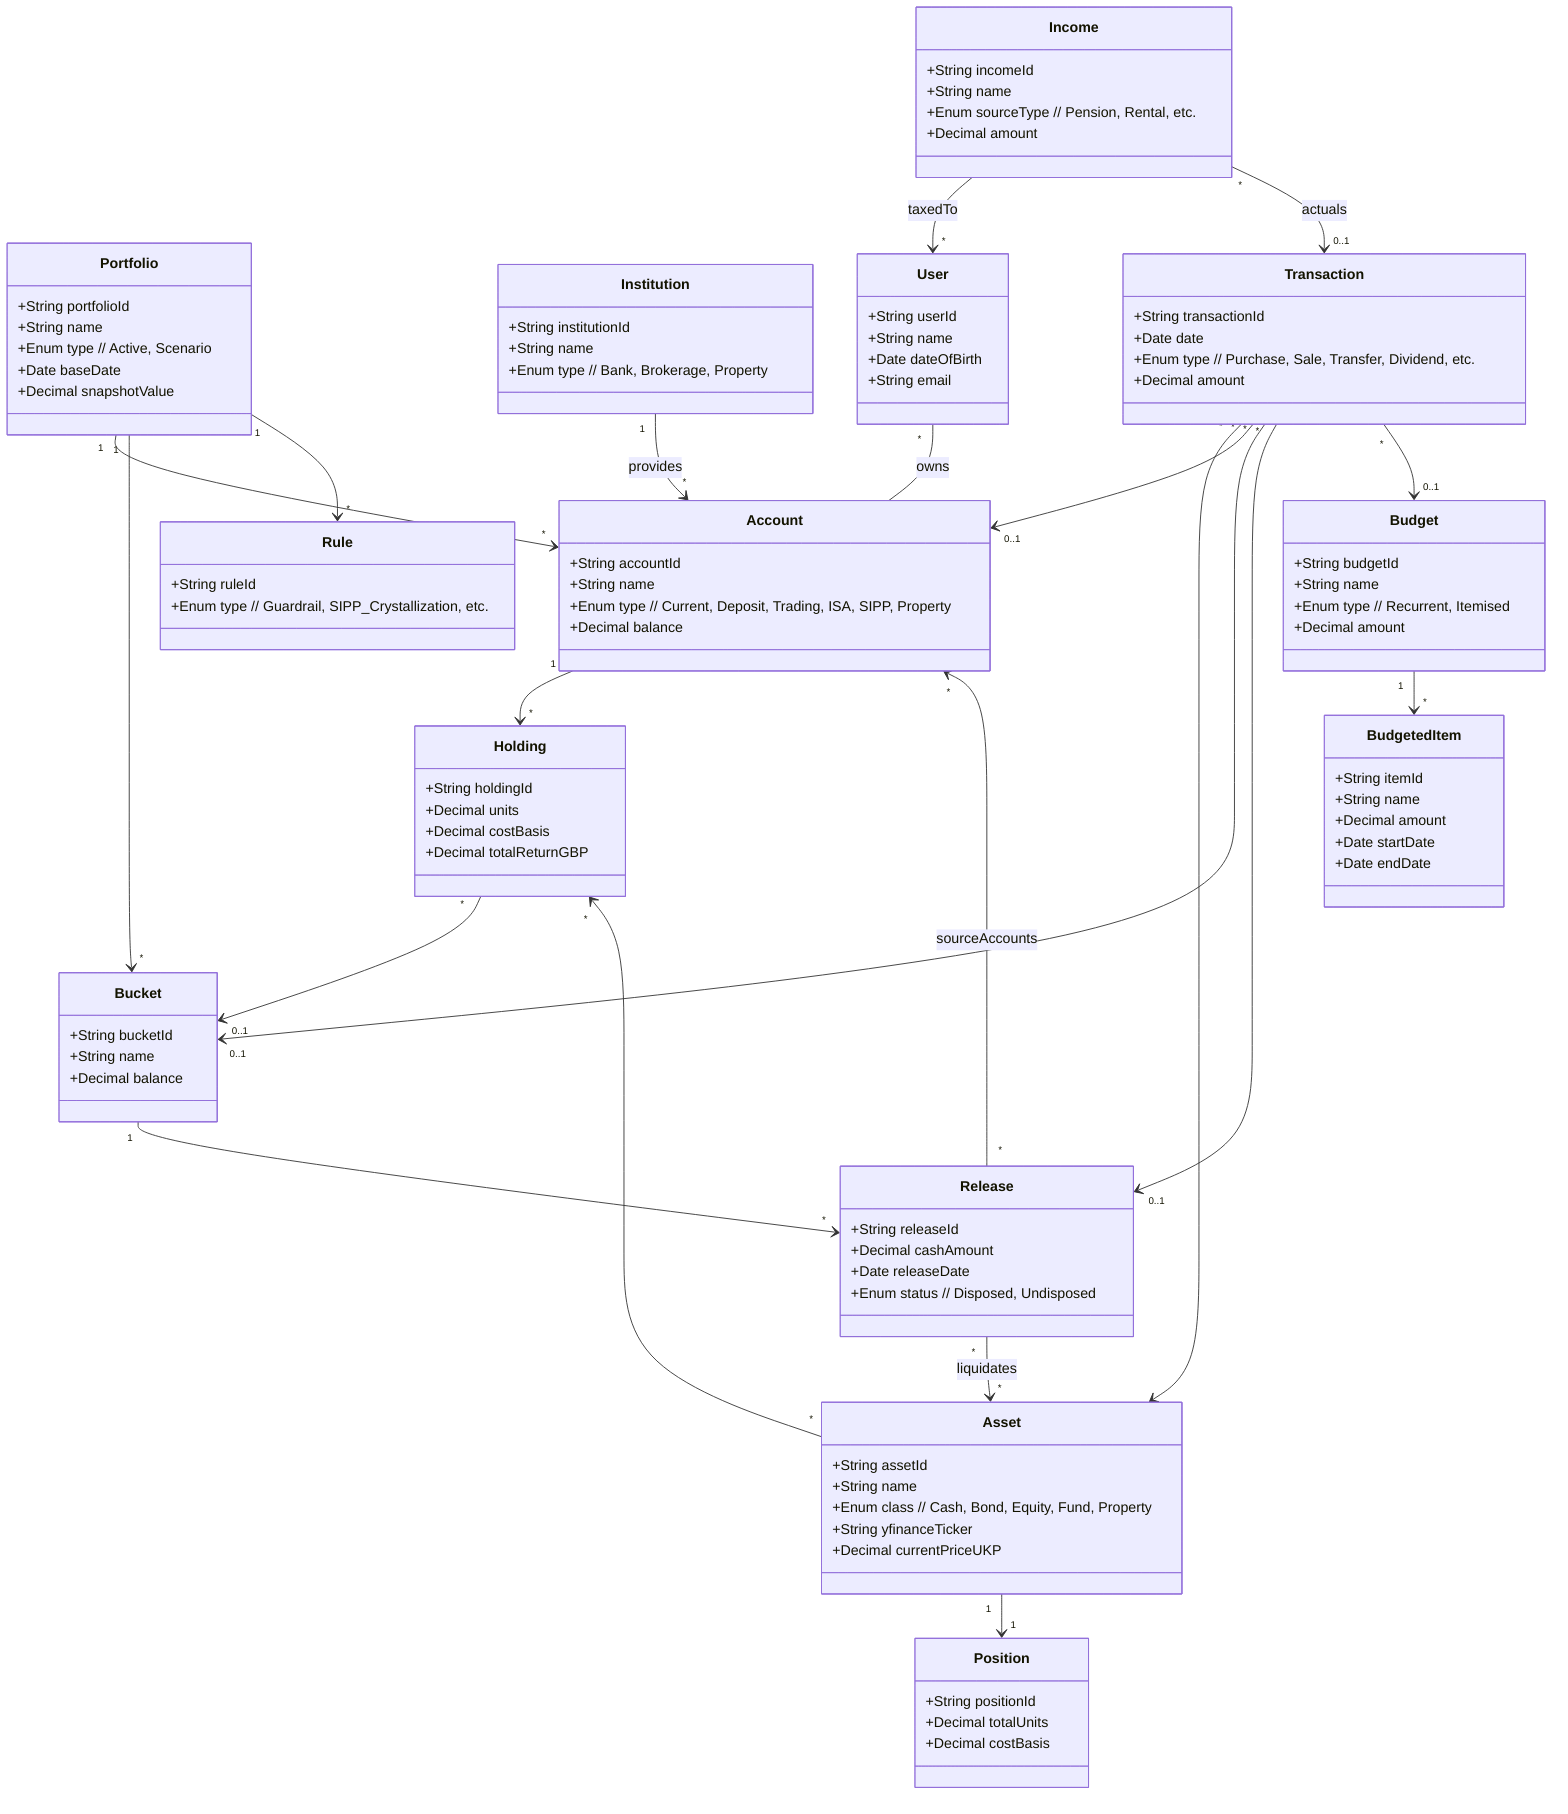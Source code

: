 classDiagram
    %% Core Portfolio Structure
    class Portfolio {
        +String portfolioId
        +String name
        +Enum type   // Active, Scenario
        +Date baseDate
        +Decimal snapshotValue
    }

    class Account {
        +String accountId
        +String name
        +Enum type   // Current, Deposit, Trading, ISA, SIPP, Property
        +Decimal balance
    }

    class Institution {
        +String institutionId
        +String name
        +Enum type   // Bank, Brokerage, Property
    }

    class User {
        +String userId
        +String name
        +Date dateOfBirth
        +String email
    }

    class Asset {
        +String assetId
        +String name
        +Enum class  // Cash, Bond, Equity, Fund, Property
        +String yfinanceTicker
        +Decimal currentPriceUKP
    }

    class Holding {
        +String holdingId
        +Decimal units
        +Decimal costBasis
        +Decimal totalReturnGBP
    }

    class Position {
        +String positionId
        +Decimal totalUnits
        +Decimal costBasis
    }

    class Bucket {
        +String bucketId
        +String name
        +Decimal balance
    }

    class Release {
        +String releaseId
        +Decimal cashAmount
        +Date releaseDate
        +Enum status // Disposed, Undisposed
    }

    class Transaction {
        +String transactionId
        +Date date
        +Enum type  // Purchase, Sale, Transfer, Dividend, etc.
        +Decimal amount
    }

    class Budget {
        +String budgetId
        +String name
        +Enum type   // Recurrent, Itemised
        +Decimal amount
    }

    class BudgetedItem {
        +String itemId
        +String name
        +Decimal amount
        +Date startDate
        +Date endDate
    }

    class Income {
        +String incomeId
        +String name
        +Enum sourceType // Pension, Rental, etc.
        +Decimal amount
    }

    class Rule {
        +String ruleId
        +Enum type // Guardrail, SIPP_Crystallization, etc.
    }

    %% Relationships
    Portfolio "1" --> "*" Account
    Portfolio "1" --> "*" Bucket
    Portfolio "1" --> "*" Rule

    User "*" -- "*" Account : owns
    Institution "1" --> "*" Account : provides

    Account "1" --> "*" Holding
    Asset "*" --> "*" Holding
    Holding "*" --> "0..1" Bucket
    Bucket "1" --> "*" Release
    Release "*" --> "*" Asset : liquidates
    Release "*" --> "*" Account : sourceAccounts

    Asset "1" --> "1" Position
    Transaction "*" --> "0..1" Asset
    Transaction "*" --> "0..1" Account
    Transaction "*" --> "0..1" Bucket
    Transaction "*" --> "0..1" Release
    Transaction "*" --> "0..1" Budget

    Budget "1" --> "*" BudgetedItem
    Income "*" --> "*" User : taxedTo
    Income "*" --> "0..1" Transaction : actuals